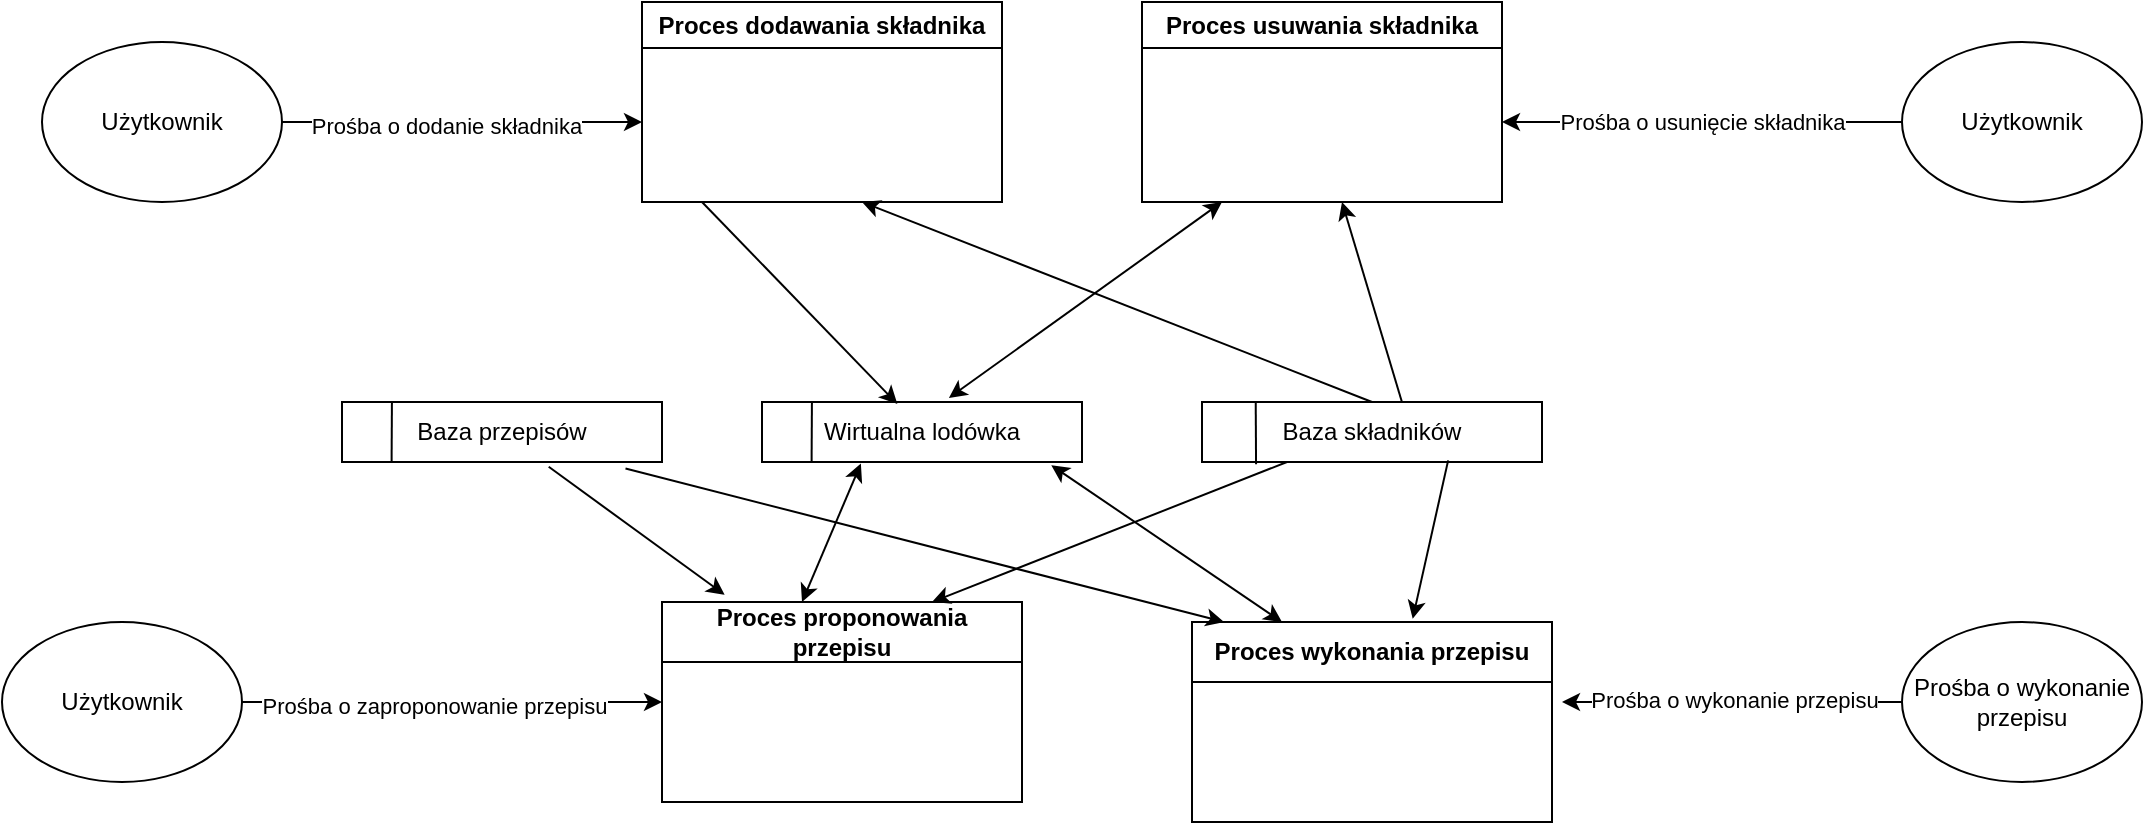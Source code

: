 <mxfile version="22.0.6" type="device">
  <diagram name="Strona-1" id="onoW3cXTG_uG_Y7Fapc4">
    <mxGraphModel dx="601" dy="916" grid="1" gridSize="10" guides="1" tooltips="1" connect="1" arrows="1" fold="1" page="1" pageScale="1" pageWidth="1100" pageHeight="850" math="0" shadow="0">
      <root>
        <mxCell id="0" />
        <mxCell id="1" parent="0" />
        <mxCell id="MbIWgW55jRPoxcWCfszn-1" value="Użytkownik" style="ellipse;whiteSpace=wrap;html=1;" vertex="1" parent="1">
          <mxGeometry x="40" y="230" width="120" height="80" as="geometry" />
        </mxCell>
        <mxCell id="MbIWgW55jRPoxcWCfszn-5" value="" style="endArrow=classic;html=1;rounded=0;exitX=1;exitY=0.5;exitDx=0;exitDy=0;" edge="1" parent="1" source="MbIWgW55jRPoxcWCfszn-1">
          <mxGeometry width="50" height="50" relative="1" as="geometry">
            <mxPoint x="320" y="590" as="sourcePoint" />
            <mxPoint x="340" y="270" as="targetPoint" />
          </mxGeometry>
        </mxCell>
        <mxCell id="MbIWgW55jRPoxcWCfszn-6" value="Prośba o dodanie składnika" style="edgeLabel;html=1;align=center;verticalAlign=middle;resizable=0;points=[];" vertex="1" connectable="0" parent="MbIWgW55jRPoxcWCfszn-5">
          <mxGeometry x="-0.089" y="-2" relative="1" as="geometry">
            <mxPoint as="offset" />
          </mxGeometry>
        </mxCell>
        <mxCell id="MbIWgW55jRPoxcWCfszn-7" value="Proces dodawania składnika" style="swimlane;whiteSpace=wrap;html=1;" vertex="1" parent="1">
          <mxGeometry x="340" y="210" width="180" height="100" as="geometry" />
        </mxCell>
        <mxCell id="MbIWgW55jRPoxcWCfszn-11" value="Baza składników" style="rounded=0;whiteSpace=wrap;html=1;" vertex="1" parent="1">
          <mxGeometry x="620" y="410" width="170" height="30" as="geometry" />
        </mxCell>
        <mxCell id="MbIWgW55jRPoxcWCfszn-13" value="" style="endArrow=classic;html=1;rounded=0;exitX=0.5;exitY=0;exitDx=0;exitDy=0;" edge="1" parent="1" source="MbIWgW55jRPoxcWCfszn-11">
          <mxGeometry width="50" height="50" relative="1" as="geometry">
            <mxPoint x="320" y="590" as="sourcePoint" />
            <mxPoint x="450" y="310" as="targetPoint" />
          </mxGeometry>
        </mxCell>
        <mxCell id="MbIWgW55jRPoxcWCfszn-14" value="Wirtualna lodówka" style="rounded=0;whiteSpace=wrap;html=1;" vertex="1" parent="1">
          <mxGeometry x="400" y="410" width="160" height="30" as="geometry" />
        </mxCell>
        <mxCell id="MbIWgW55jRPoxcWCfszn-15" value="" style="endArrow=classic;html=1;rounded=0;entryX=0.423;entryY=0.033;entryDx=0;entryDy=0;entryPerimeter=0;" edge="1" parent="1" target="MbIWgW55jRPoxcWCfszn-14">
          <mxGeometry width="50" height="50" relative="1" as="geometry">
            <mxPoint x="370" y="310" as="sourcePoint" />
            <mxPoint x="370" y="540" as="targetPoint" />
          </mxGeometry>
        </mxCell>
        <mxCell id="MbIWgW55jRPoxcWCfszn-18" value="" style="endArrow=none;html=1;rounded=0;entryX=0.156;entryY=0;entryDx=0;entryDy=0;entryPerimeter=0;exitX=0.155;exitY=1;exitDx=0;exitDy=0;exitPerimeter=0;" edge="1" parent="1" source="MbIWgW55jRPoxcWCfszn-14" target="MbIWgW55jRPoxcWCfszn-14">
          <mxGeometry width="50" height="50" relative="1" as="geometry">
            <mxPoint x="500" y="590" as="sourcePoint" />
            <mxPoint x="550" y="540" as="targetPoint" />
          </mxGeometry>
        </mxCell>
        <mxCell id="MbIWgW55jRPoxcWCfszn-19" value="" style="endArrow=none;html=1;rounded=0;entryX=0.158;entryY=0.004;entryDx=0;entryDy=0;entryPerimeter=0;exitX=0.159;exitY=1.039;exitDx=0;exitDy=0;exitPerimeter=0;" edge="1" parent="1" source="MbIWgW55jRPoxcWCfszn-11" target="MbIWgW55jRPoxcWCfszn-11">
          <mxGeometry width="50" height="50" relative="1" as="geometry">
            <mxPoint x="580" y="460" as="sourcePoint" />
            <mxPoint x="630" y="410" as="targetPoint" />
          </mxGeometry>
        </mxCell>
        <mxCell id="MbIWgW55jRPoxcWCfszn-20" value="Użytkownik" style="ellipse;whiteSpace=wrap;html=1;" vertex="1" parent="1">
          <mxGeometry x="970" y="230" width="120" height="80" as="geometry" />
        </mxCell>
        <mxCell id="MbIWgW55jRPoxcWCfszn-21" value="Proces usuwania składnika" style="swimlane;whiteSpace=wrap;html=1;" vertex="1" parent="1">
          <mxGeometry x="590" y="210" width="180" height="100" as="geometry" />
        </mxCell>
        <mxCell id="MbIWgW55jRPoxcWCfszn-22" value="" style="endArrow=classic;html=1;rounded=0;exitX=0;exitY=0.5;exitDx=0;exitDy=0;" edge="1" parent="1" source="MbIWgW55jRPoxcWCfszn-20">
          <mxGeometry width="50" height="50" relative="1" as="geometry">
            <mxPoint x="770" y="270" as="sourcePoint" />
            <mxPoint x="770" y="270" as="targetPoint" />
          </mxGeometry>
        </mxCell>
        <mxCell id="MbIWgW55jRPoxcWCfszn-36" value="Prośba o usunięcie składnika" style="edgeLabel;html=1;align=center;verticalAlign=middle;resizable=0;points=[];" vertex="1" connectable="0" parent="MbIWgW55jRPoxcWCfszn-22">
          <mxGeometry relative="1" as="geometry">
            <mxPoint as="offset" />
          </mxGeometry>
        </mxCell>
        <mxCell id="MbIWgW55jRPoxcWCfszn-24" value="" style="endArrow=classic;html=1;rounded=0;exitX=0.588;exitY=0;exitDx=0;exitDy=0;exitPerimeter=0;" edge="1" parent="1" source="MbIWgW55jRPoxcWCfszn-11">
          <mxGeometry width="50" height="50" relative="1" as="geometry">
            <mxPoint x="580" y="270" as="sourcePoint" />
            <mxPoint x="690" y="310" as="targetPoint" />
          </mxGeometry>
        </mxCell>
        <mxCell id="MbIWgW55jRPoxcWCfszn-25" value="" style="endArrow=classic;startArrow=classic;html=1;rounded=0;exitX=0.584;exitY=-0.067;exitDx=0;exitDy=0;exitPerimeter=0;" edge="1" parent="1" source="MbIWgW55jRPoxcWCfszn-14">
          <mxGeometry width="50" height="50" relative="1" as="geometry">
            <mxPoint x="580" y="270" as="sourcePoint" />
            <mxPoint x="630" y="310" as="targetPoint" />
          </mxGeometry>
        </mxCell>
        <mxCell id="MbIWgW55jRPoxcWCfszn-26" value="Użytkownik" style="ellipse;whiteSpace=wrap;html=1;" vertex="1" parent="1">
          <mxGeometry x="20" y="520" width="120" height="80" as="geometry" />
        </mxCell>
        <mxCell id="MbIWgW55jRPoxcWCfszn-27" value="Baza przepisów" style="rounded=0;whiteSpace=wrap;html=1;" vertex="1" parent="1">
          <mxGeometry x="190" y="410" width="160" height="30" as="geometry" />
        </mxCell>
        <mxCell id="MbIWgW55jRPoxcWCfszn-28" value="" style="endArrow=none;html=1;rounded=0;entryX=0.156;entryY=0;entryDx=0;entryDy=0;entryPerimeter=0;exitX=0.155;exitY=1;exitDx=0;exitDy=0;exitPerimeter=0;" edge="1" parent="1" source="MbIWgW55jRPoxcWCfszn-27" target="MbIWgW55jRPoxcWCfszn-27">
          <mxGeometry width="50" height="50" relative="1" as="geometry">
            <mxPoint x="290" y="590" as="sourcePoint" />
            <mxPoint x="340" y="540" as="targetPoint" />
          </mxGeometry>
        </mxCell>
        <mxCell id="MbIWgW55jRPoxcWCfszn-29" value="" style="endArrow=classic;html=1;rounded=0;exitX=1;exitY=0.5;exitDx=0;exitDy=0;" edge="1" parent="1" source="MbIWgW55jRPoxcWCfszn-26">
          <mxGeometry width="50" height="50" relative="1" as="geometry">
            <mxPoint x="170" y="280" as="sourcePoint" />
            <mxPoint x="350" y="560" as="targetPoint" />
          </mxGeometry>
        </mxCell>
        <mxCell id="MbIWgW55jRPoxcWCfszn-30" value="Prośba o zaproponowanie przepisu" style="edgeLabel;html=1;align=center;verticalAlign=middle;resizable=0;points=[];" vertex="1" connectable="0" parent="MbIWgW55jRPoxcWCfszn-29">
          <mxGeometry x="-0.089" y="-2" relative="1" as="geometry">
            <mxPoint as="offset" />
          </mxGeometry>
        </mxCell>
        <mxCell id="MbIWgW55jRPoxcWCfszn-31" value="Proces proponowania przepisu" style="swimlane;whiteSpace=wrap;html=1;startSize=30;" vertex="1" parent="1">
          <mxGeometry x="350" y="510" width="180" height="100" as="geometry" />
        </mxCell>
        <mxCell id="MbIWgW55jRPoxcWCfszn-32" value="" style="endArrow=classic;html=1;rounded=0;exitX=0.25;exitY=1;exitDx=0;exitDy=0;entryX=0.75;entryY=0;entryDx=0;entryDy=0;" edge="1" parent="1" source="MbIWgW55jRPoxcWCfszn-11" target="MbIWgW55jRPoxcWCfszn-31">
          <mxGeometry width="50" height="50" relative="1" as="geometry">
            <mxPoint x="480" y="510" as="sourcePoint" />
            <mxPoint x="530" y="460" as="targetPoint" />
          </mxGeometry>
        </mxCell>
        <mxCell id="MbIWgW55jRPoxcWCfszn-33" value="" style="endArrow=classic;html=1;rounded=0;entryX=0.174;entryY=-0.036;entryDx=0;entryDy=0;entryPerimeter=0;exitX=0.646;exitY=1.08;exitDx=0;exitDy=0;exitPerimeter=0;" edge="1" parent="1" source="MbIWgW55jRPoxcWCfszn-27" target="MbIWgW55jRPoxcWCfszn-31">
          <mxGeometry width="50" height="50" relative="1" as="geometry">
            <mxPoint x="420" y="510" as="sourcePoint" />
            <mxPoint x="470" y="460" as="targetPoint" />
          </mxGeometry>
        </mxCell>
        <mxCell id="MbIWgW55jRPoxcWCfszn-34" value="" style="endArrow=classic;startArrow=classic;html=1;rounded=0;entryX=0.309;entryY=1.027;entryDx=0;entryDy=0;entryPerimeter=0;" edge="1" parent="1" target="MbIWgW55jRPoxcWCfszn-14">
          <mxGeometry width="50" height="50" relative="1" as="geometry">
            <mxPoint x="420" y="510" as="sourcePoint" />
            <mxPoint x="470" y="460" as="targetPoint" />
          </mxGeometry>
        </mxCell>
        <mxCell id="MbIWgW55jRPoxcWCfszn-35" value="Prośba o wykonanie przepisu" style="ellipse;whiteSpace=wrap;html=1;" vertex="1" parent="1">
          <mxGeometry x="970" y="520" width="120" height="80" as="geometry" />
        </mxCell>
        <mxCell id="MbIWgW55jRPoxcWCfszn-37" value="Proces wykonania przepisu" style="swimlane;whiteSpace=wrap;html=1;startSize=30;" vertex="1" parent="1">
          <mxGeometry x="615" y="520" width="180" height="100" as="geometry" />
        </mxCell>
        <mxCell id="MbIWgW55jRPoxcWCfszn-38" value="" style="endArrow=classic;html=1;rounded=0;exitX=0;exitY=0.5;exitDx=0;exitDy=0;" edge="1" parent="1" source="MbIWgW55jRPoxcWCfszn-35">
          <mxGeometry width="50" height="50" relative="1" as="geometry">
            <mxPoint x="690" y="470" as="sourcePoint" />
            <mxPoint x="800" y="560" as="targetPoint" />
          </mxGeometry>
        </mxCell>
        <mxCell id="MbIWgW55jRPoxcWCfszn-39" value="Prośba o wykonanie przepisu" style="edgeLabel;html=1;align=center;verticalAlign=middle;resizable=0;points=[];" vertex="1" connectable="0" parent="MbIWgW55jRPoxcWCfszn-38">
          <mxGeometry x="-0.003" y="-1" relative="1" as="geometry">
            <mxPoint as="offset" />
          </mxGeometry>
        </mxCell>
        <mxCell id="MbIWgW55jRPoxcWCfszn-40" value="" style="endArrow=classic;html=1;rounded=0;entryX=0.613;entryY=-0.016;entryDx=0;entryDy=0;entryPerimeter=0;exitX=0.724;exitY=0.973;exitDx=0;exitDy=0;exitPerimeter=0;" edge="1" parent="1" source="MbIWgW55jRPoxcWCfszn-11" target="MbIWgW55jRPoxcWCfszn-37">
          <mxGeometry width="50" height="50" relative="1" as="geometry">
            <mxPoint x="570" y="470" as="sourcePoint" />
            <mxPoint x="620" y="420" as="targetPoint" />
          </mxGeometry>
        </mxCell>
        <mxCell id="MbIWgW55jRPoxcWCfszn-41" value="" style="endArrow=classic;html=1;rounded=0;entryX=0.089;entryY=0;entryDx=0;entryDy=0;entryPerimeter=0;exitX=0.886;exitY=1.107;exitDx=0;exitDy=0;exitPerimeter=0;" edge="1" parent="1" source="MbIWgW55jRPoxcWCfszn-27" target="MbIWgW55jRPoxcWCfszn-37">
          <mxGeometry width="50" height="50" relative="1" as="geometry">
            <mxPoint x="480" y="470" as="sourcePoint" />
            <mxPoint x="580" y="500" as="targetPoint" />
          </mxGeometry>
        </mxCell>
        <mxCell id="MbIWgW55jRPoxcWCfszn-42" value="" style="endArrow=classic;startArrow=classic;html=1;rounded=0;entryX=0.904;entryY=1.053;entryDx=0;entryDy=0;entryPerimeter=0;exitX=0.25;exitY=0;exitDx=0;exitDy=0;" edge="1" parent="1" source="MbIWgW55jRPoxcWCfszn-37" target="MbIWgW55jRPoxcWCfszn-14">
          <mxGeometry width="50" height="50" relative="1" as="geometry">
            <mxPoint x="480" y="470" as="sourcePoint" />
            <mxPoint x="530" y="420" as="targetPoint" />
          </mxGeometry>
        </mxCell>
      </root>
    </mxGraphModel>
  </diagram>
</mxfile>
